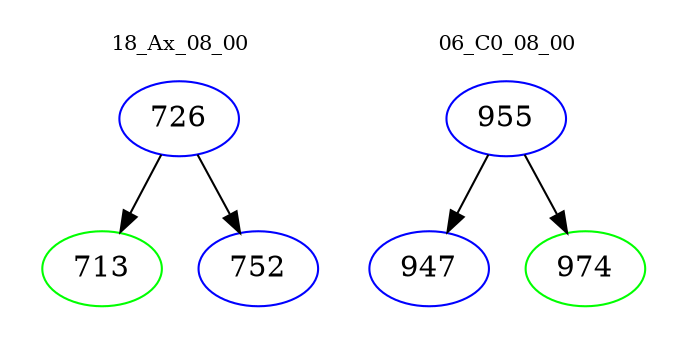digraph{
subgraph cluster_0 {
color = white
label = "18_Ax_08_00";
fontsize=10;
T0_726 [label="726", color="blue"]
T0_726 -> T0_713 [color="black"]
T0_713 [label="713", color="green"]
T0_726 -> T0_752 [color="black"]
T0_752 [label="752", color="blue"]
}
subgraph cluster_1 {
color = white
label = "06_C0_08_00";
fontsize=10;
T1_955 [label="955", color="blue"]
T1_955 -> T1_947 [color="black"]
T1_947 [label="947", color="blue"]
T1_955 -> T1_974 [color="black"]
T1_974 [label="974", color="green"]
}
}
